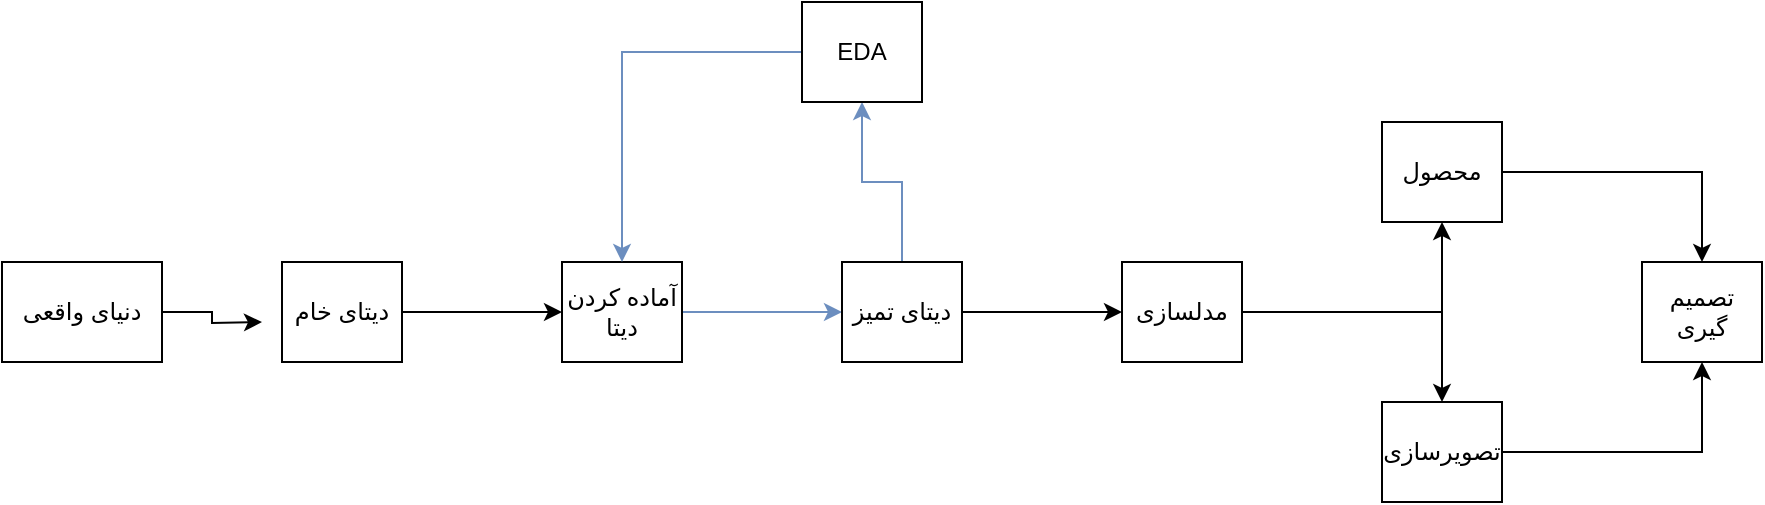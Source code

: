<mxfile version="22.0.5" type="github">
  <diagram name="Page-1" id="86p9ZIlNki7pvcBP722q">
    <mxGraphModel dx="1004" dy="642" grid="1" gridSize="10" guides="1" tooltips="1" connect="1" arrows="1" fold="1" page="1" pageScale="1" pageWidth="850" pageHeight="1100" math="0" shadow="0">
      <root>
        <mxCell id="0" />
        <mxCell id="1" parent="0" />
        <mxCell id="q-bB1EgF8WEumbGVNf0N-2" style="edgeStyle=orthogonalEdgeStyle;rounded=0;orthogonalLoop=1;jettySize=auto;html=1;" edge="1" parent="1" source="q-bB1EgF8WEumbGVNf0N-1">
          <mxGeometry relative="1" as="geometry">
            <mxPoint x="180" y="230" as="targetPoint" />
          </mxGeometry>
        </mxCell>
        <mxCell id="q-bB1EgF8WEumbGVNf0N-1" value="دنیای واقعی" style="rounded=0;whiteSpace=wrap;html=1;" vertex="1" parent="1">
          <mxGeometry x="50" y="200" width="80" height="50" as="geometry" />
        </mxCell>
        <mxCell id="q-bB1EgF8WEumbGVNf0N-5" value="" style="edgeStyle=orthogonalEdgeStyle;rounded=0;orthogonalLoop=1;jettySize=auto;html=1;" edge="1" parent="1" source="q-bB1EgF8WEumbGVNf0N-3" target="q-bB1EgF8WEumbGVNf0N-4">
          <mxGeometry relative="1" as="geometry" />
        </mxCell>
        <mxCell id="q-bB1EgF8WEumbGVNf0N-3" value="دیتای خام" style="rounded=0;whiteSpace=wrap;html=1;" vertex="1" parent="1">
          <mxGeometry x="190" y="200" width="60" height="50" as="geometry" />
        </mxCell>
        <mxCell id="q-bB1EgF8WEumbGVNf0N-7" value="" style="edgeStyle=orthogonalEdgeStyle;rounded=0;orthogonalLoop=1;jettySize=auto;html=1;fillColor=#dae8fc;strokeColor=#6c8ebf;" edge="1" parent="1" source="q-bB1EgF8WEumbGVNf0N-4" target="q-bB1EgF8WEumbGVNf0N-6">
          <mxGeometry relative="1" as="geometry" />
        </mxCell>
        <mxCell id="q-bB1EgF8WEumbGVNf0N-4" value="آماده کردن دیتا" style="rounded=0;whiteSpace=wrap;html=1;" vertex="1" parent="1">
          <mxGeometry x="330" y="200" width="60" height="50" as="geometry" />
        </mxCell>
        <mxCell id="q-bB1EgF8WEumbGVNf0N-9" value="" style="edgeStyle=orthogonalEdgeStyle;rounded=0;orthogonalLoop=1;jettySize=auto;html=1;fillColor=#dae8fc;strokeColor=#6c8ebf;" edge="1" parent="1" source="q-bB1EgF8WEumbGVNf0N-6" target="q-bB1EgF8WEumbGVNf0N-8">
          <mxGeometry relative="1" as="geometry" />
        </mxCell>
        <mxCell id="q-bB1EgF8WEumbGVNf0N-16" value="" style="edgeStyle=orthogonalEdgeStyle;rounded=0;orthogonalLoop=1;jettySize=auto;html=1;" edge="1" parent="1" source="q-bB1EgF8WEumbGVNf0N-6" target="q-bB1EgF8WEumbGVNf0N-15">
          <mxGeometry relative="1" as="geometry" />
        </mxCell>
        <mxCell id="q-bB1EgF8WEumbGVNf0N-6" value="دیتای تمیز" style="rounded=0;whiteSpace=wrap;html=1;" vertex="1" parent="1">
          <mxGeometry x="470" y="200" width="60" height="50" as="geometry" />
        </mxCell>
        <mxCell id="q-bB1EgF8WEumbGVNf0N-10" style="edgeStyle=orthogonalEdgeStyle;rounded=0;orthogonalLoop=1;jettySize=auto;html=1;fillColor=#dae8fc;strokeColor=#6c8ebf;" edge="1" parent="1" source="q-bB1EgF8WEumbGVNf0N-8" target="q-bB1EgF8WEumbGVNf0N-4">
          <mxGeometry relative="1" as="geometry" />
        </mxCell>
        <mxCell id="q-bB1EgF8WEumbGVNf0N-8" value="EDA" style="rounded=0;whiteSpace=wrap;html=1;" vertex="1" parent="1">
          <mxGeometry x="450" y="70" width="60" height="50" as="geometry" />
        </mxCell>
        <mxCell id="q-bB1EgF8WEumbGVNf0N-20" value="" style="edgeStyle=orthogonalEdgeStyle;rounded=0;orthogonalLoop=1;jettySize=auto;html=1;" edge="1" parent="1" source="q-bB1EgF8WEumbGVNf0N-15" target="q-bB1EgF8WEumbGVNf0N-19">
          <mxGeometry relative="1" as="geometry" />
        </mxCell>
        <mxCell id="q-bB1EgF8WEumbGVNf0N-22" value="" style="edgeStyle=orthogonalEdgeStyle;rounded=0;orthogonalLoop=1;jettySize=auto;html=1;" edge="1" parent="1" source="q-bB1EgF8WEumbGVNf0N-15" target="q-bB1EgF8WEumbGVNf0N-21">
          <mxGeometry relative="1" as="geometry" />
        </mxCell>
        <mxCell id="q-bB1EgF8WEumbGVNf0N-15" value="مدلسازی" style="rounded=0;whiteSpace=wrap;html=1;" vertex="1" parent="1">
          <mxGeometry x="610" y="200" width="60" height="50" as="geometry" />
        </mxCell>
        <mxCell id="q-bB1EgF8WEumbGVNf0N-25" style="edgeStyle=orthogonalEdgeStyle;rounded=0;orthogonalLoop=1;jettySize=auto;html=1;exitX=1;exitY=0.5;exitDx=0;exitDy=0;entryX=0.5;entryY=0;entryDx=0;entryDy=0;" edge="1" parent="1" source="q-bB1EgF8WEumbGVNf0N-19" target="q-bB1EgF8WEumbGVNf0N-23">
          <mxGeometry relative="1" as="geometry" />
        </mxCell>
        <mxCell id="q-bB1EgF8WEumbGVNf0N-19" value="محصول" style="rounded=0;whiteSpace=wrap;html=1;" vertex="1" parent="1">
          <mxGeometry x="740" y="130" width="60" height="50" as="geometry" />
        </mxCell>
        <mxCell id="q-bB1EgF8WEumbGVNf0N-24" value="" style="edgeStyle=orthogonalEdgeStyle;rounded=0;orthogonalLoop=1;jettySize=auto;html=1;" edge="1" parent="1" source="q-bB1EgF8WEumbGVNf0N-21" target="q-bB1EgF8WEumbGVNf0N-23">
          <mxGeometry relative="1" as="geometry" />
        </mxCell>
        <mxCell id="q-bB1EgF8WEumbGVNf0N-21" value="تصویرسازی" style="rounded=0;whiteSpace=wrap;html=1;" vertex="1" parent="1">
          <mxGeometry x="740" y="270" width="60" height="50" as="geometry" />
        </mxCell>
        <mxCell id="q-bB1EgF8WEumbGVNf0N-23" value="تصمیم گیری" style="rounded=0;whiteSpace=wrap;html=1;" vertex="1" parent="1">
          <mxGeometry x="870" y="200" width="60" height="50" as="geometry" />
        </mxCell>
      </root>
    </mxGraphModel>
  </diagram>
</mxfile>
